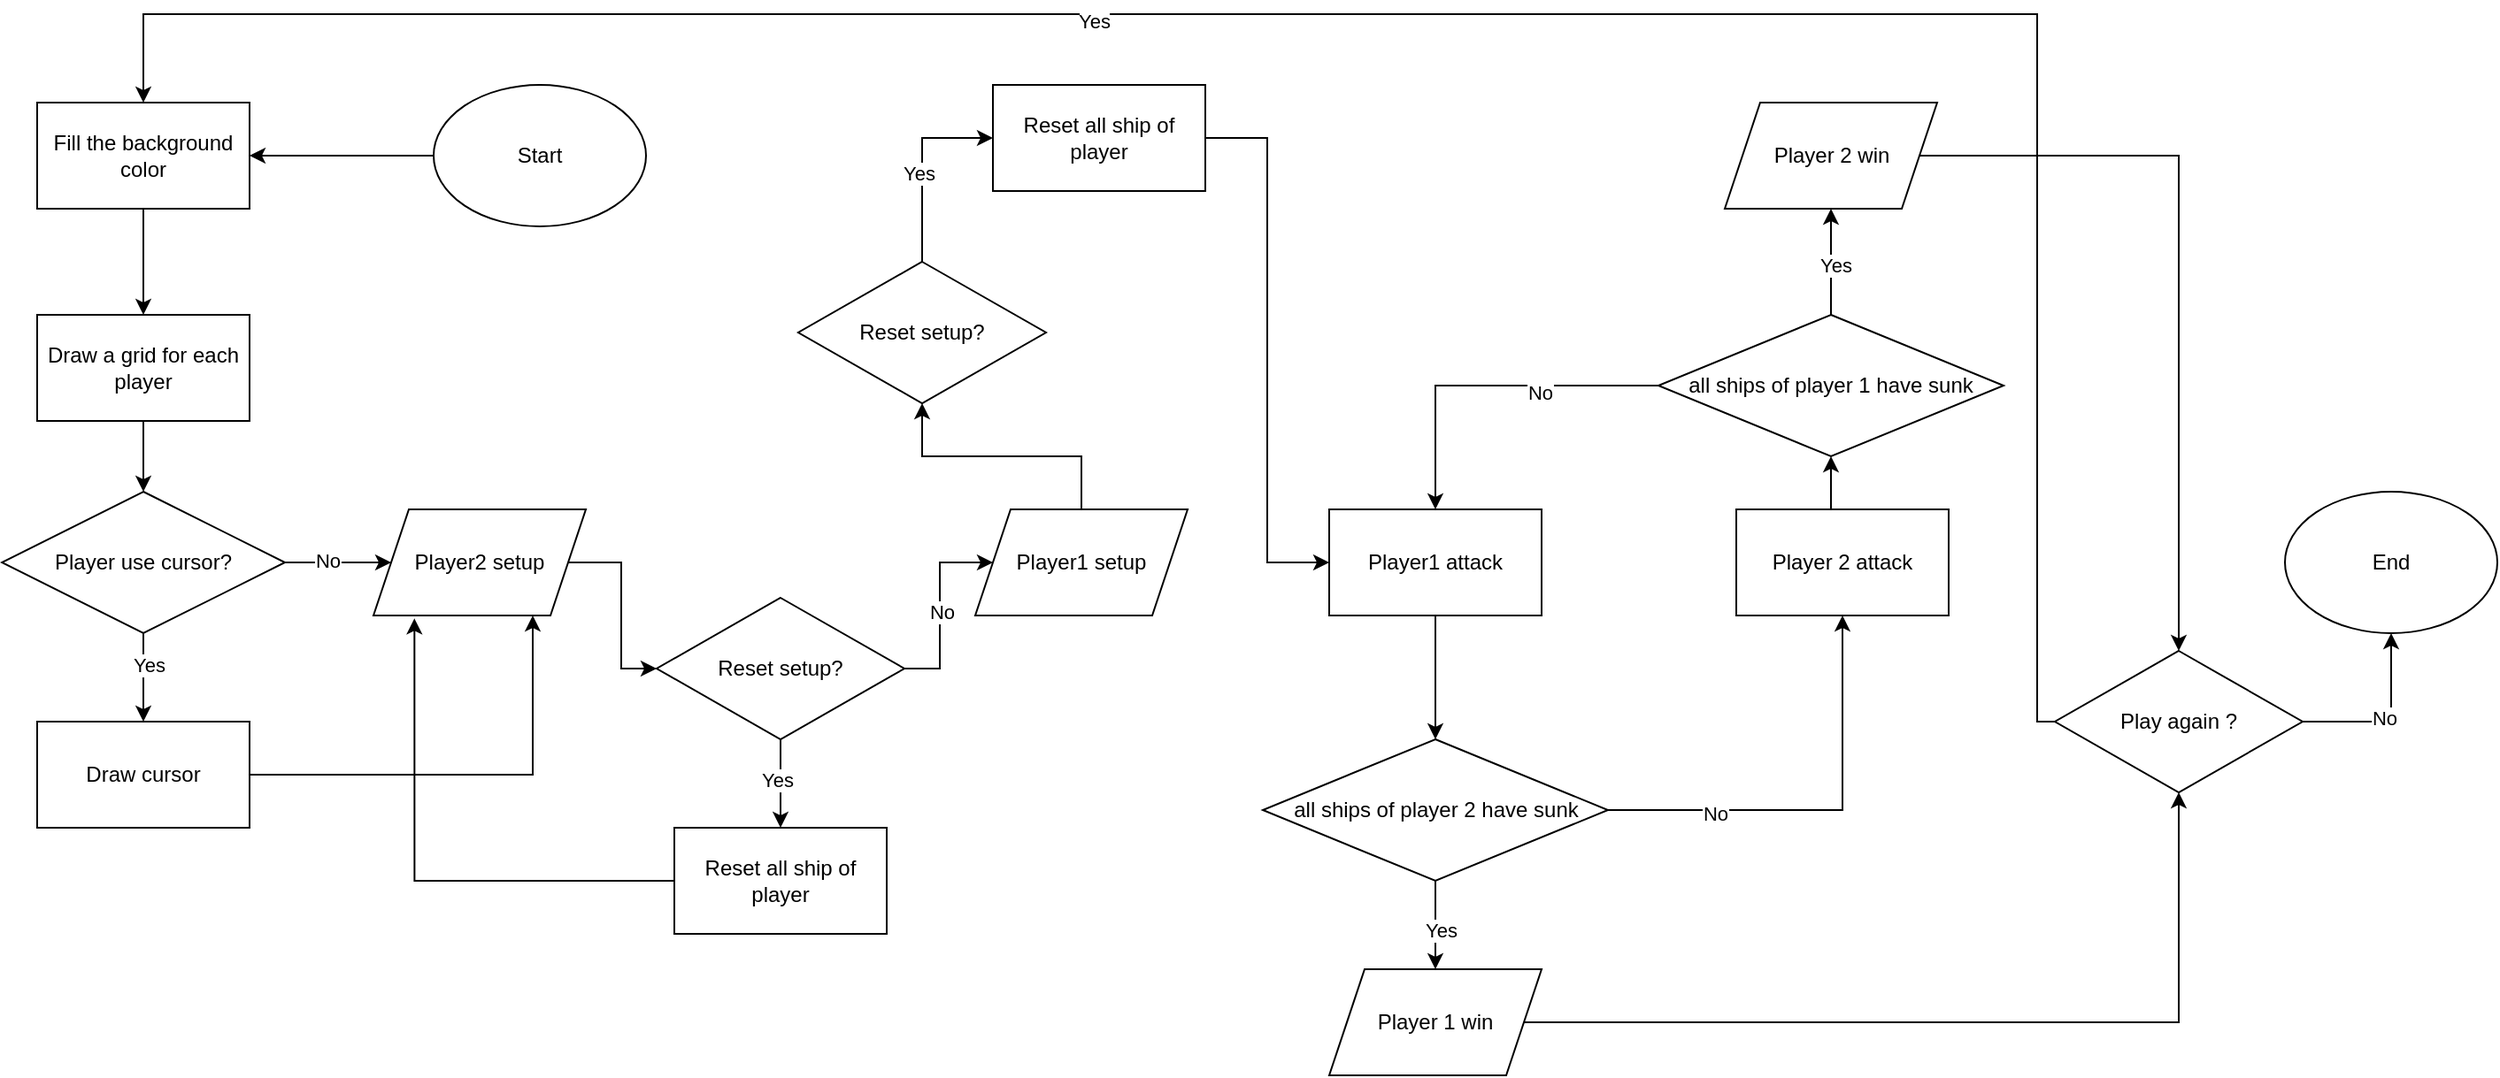 <mxfile version="22.1.3" type="google">
  <diagram id="C5RBs43oDa-KdzZeNtuy" name="Page-1">
    <mxGraphModel grid="1" page="1" gridSize="10" guides="1" tooltips="1" connect="1" arrows="1" fold="1" pageScale="1" pageWidth="827" pageHeight="1169" math="0" shadow="0">
      <root>
        <mxCell id="WIyWlLk6GJQsqaUBKTNV-0" />
        <mxCell id="WIyWlLk6GJQsqaUBKTNV-1" parent="WIyWlLk6GJQsqaUBKTNV-0" />
        <mxCell id="57x83o_NCa7N06Ixr5td-11" value="" style="edgeStyle=orthogonalEdgeStyle;rounded=0;orthogonalLoop=1;jettySize=auto;html=1;" edge="1" parent="WIyWlLk6GJQsqaUBKTNV-1" source="57x83o_NCa7N06Ixr5td-0" target="57x83o_NCa7N06Ixr5td-9">
          <mxGeometry relative="1" as="geometry" />
        </mxCell>
        <mxCell id="57x83o_NCa7N06Ixr5td-0" value="Start" style="ellipse;whiteSpace=wrap;html=1;" vertex="1" parent="WIyWlLk6GJQsqaUBKTNV-1">
          <mxGeometry x="354" y="120" width="120" height="80" as="geometry" />
        </mxCell>
        <mxCell id="57x83o_NCa7N06Ixr5td-46" style="edgeStyle=orthogonalEdgeStyle;rounded=0;orthogonalLoop=1;jettySize=auto;html=1;exitX=1;exitY=0.5;exitDx=0;exitDy=0;entryX=0;entryY=0.5;entryDx=0;entryDy=0;" edge="1" parent="WIyWlLk6GJQsqaUBKTNV-1" source="57x83o_NCa7N06Ixr5td-3" target="57x83o_NCa7N06Ixr5td-31">
          <mxGeometry relative="1" as="geometry" />
        </mxCell>
        <mxCell id="57x83o_NCa7N06Ixr5td-3" value="Player2 setup" style="shape=parallelogram;perimeter=parallelogramPerimeter;whiteSpace=wrap;html=1;fixedSize=1;" vertex="1" parent="WIyWlLk6GJQsqaUBKTNV-1">
          <mxGeometry x="320" y="360" width="120" height="60" as="geometry" />
        </mxCell>
        <mxCell id="57x83o_NCa7N06Ixr5td-51" style="edgeStyle=orthogonalEdgeStyle;rounded=0;orthogonalLoop=1;jettySize=auto;html=1;exitX=0.5;exitY=0;exitDx=0;exitDy=0;entryX=0.5;entryY=1;entryDx=0;entryDy=0;" edge="1" parent="WIyWlLk6GJQsqaUBKTNV-1" source="57x83o_NCa7N06Ixr5td-5" target="57x83o_NCa7N06Ixr5td-39">
          <mxGeometry relative="1" as="geometry" />
        </mxCell>
        <mxCell id="57x83o_NCa7N06Ixr5td-5" value="Player1 setup" style="shape=parallelogram;perimeter=parallelogramPerimeter;whiteSpace=wrap;html=1;fixedSize=1;" vertex="1" parent="WIyWlLk6GJQsqaUBKTNV-1">
          <mxGeometry x="660" y="360" width="120" height="60" as="geometry" />
        </mxCell>
        <mxCell id="57x83o_NCa7N06Ixr5td-12" value="" style="edgeStyle=orthogonalEdgeStyle;rounded=0;orthogonalLoop=1;jettySize=auto;html=1;" edge="1" parent="WIyWlLk6GJQsqaUBKTNV-1" source="57x83o_NCa7N06Ixr5td-9" target="57x83o_NCa7N06Ixr5td-10">
          <mxGeometry relative="1" as="geometry" />
        </mxCell>
        <mxCell id="57x83o_NCa7N06Ixr5td-9" value="Fill the background color" style="rounded=0;whiteSpace=wrap;html=1;" vertex="1" parent="WIyWlLk6GJQsqaUBKTNV-1">
          <mxGeometry x="130" y="130" width="120" height="60" as="geometry" />
        </mxCell>
        <mxCell id="57x83o_NCa7N06Ixr5td-17" value="" style="edgeStyle=orthogonalEdgeStyle;rounded=0;orthogonalLoop=1;jettySize=auto;html=1;" edge="1" parent="WIyWlLk6GJQsqaUBKTNV-1" source="57x83o_NCa7N06Ixr5td-10" target="57x83o_NCa7N06Ixr5td-13">
          <mxGeometry relative="1" as="geometry" />
        </mxCell>
        <mxCell id="57x83o_NCa7N06Ixr5td-10" value="Draw a grid for each player" style="rounded=0;whiteSpace=wrap;html=1;" vertex="1" parent="WIyWlLk6GJQsqaUBKTNV-1">
          <mxGeometry x="130" y="250" width="120" height="60" as="geometry" />
        </mxCell>
        <mxCell id="57x83o_NCa7N06Ixr5td-16" value="" style="edgeStyle=orthogonalEdgeStyle;rounded=0;orthogonalLoop=1;jettySize=auto;html=1;" edge="1" parent="WIyWlLk6GJQsqaUBKTNV-1" source="57x83o_NCa7N06Ixr5td-13" target="57x83o_NCa7N06Ixr5td-15">
          <mxGeometry relative="1" as="geometry" />
        </mxCell>
        <mxCell id="57x83o_NCa7N06Ixr5td-22" value="Yes" style="edgeLabel;html=1;align=center;verticalAlign=middle;resizable=0;points=[];" connectable="0" vertex="1" parent="57x83o_NCa7N06Ixr5td-16">
          <mxGeometry x="-0.28" y="3" relative="1" as="geometry">
            <mxPoint as="offset" />
          </mxGeometry>
        </mxCell>
        <mxCell id="57x83o_NCa7N06Ixr5td-24" value="" style="edgeStyle=orthogonalEdgeStyle;rounded=0;orthogonalLoop=1;jettySize=auto;html=1;" edge="1" parent="WIyWlLk6GJQsqaUBKTNV-1" source="57x83o_NCa7N06Ixr5td-13" target="57x83o_NCa7N06Ixr5td-3">
          <mxGeometry relative="1" as="geometry" />
        </mxCell>
        <mxCell id="57x83o_NCa7N06Ixr5td-26" value="No" style="edgeLabel;html=1;align=center;verticalAlign=middle;resizable=0;points=[];" connectable="0" vertex="1" parent="57x83o_NCa7N06Ixr5td-24">
          <mxGeometry x="-0.2" y="1" relative="1" as="geometry">
            <mxPoint as="offset" />
          </mxGeometry>
        </mxCell>
        <mxCell id="57x83o_NCa7N06Ixr5td-13" value="Player use cursor?" style="rhombus;whiteSpace=wrap;html=1;" vertex="1" parent="WIyWlLk6GJQsqaUBKTNV-1">
          <mxGeometry x="110" y="350" width="160" height="80" as="geometry" />
        </mxCell>
        <mxCell id="57x83o_NCa7N06Ixr5td-59" style="edgeStyle=orthogonalEdgeStyle;rounded=0;orthogonalLoop=1;jettySize=auto;html=1;exitX=1;exitY=0.5;exitDx=0;exitDy=0;entryX=0.75;entryY=1;entryDx=0;entryDy=0;" edge="1" parent="WIyWlLk6GJQsqaUBKTNV-1" source="57x83o_NCa7N06Ixr5td-15" target="57x83o_NCa7N06Ixr5td-3">
          <mxGeometry relative="1" as="geometry" />
        </mxCell>
        <mxCell id="57x83o_NCa7N06Ixr5td-15" value="Draw cursor" style="whiteSpace=wrap;html=1;" vertex="1" parent="WIyWlLk6GJQsqaUBKTNV-1">
          <mxGeometry x="130" y="480" width="120" height="60" as="geometry" />
        </mxCell>
        <mxCell id="57x83o_NCa7N06Ixr5td-37" value="" style="edgeStyle=orthogonalEdgeStyle;rounded=0;orthogonalLoop=1;jettySize=auto;html=1;" edge="1" parent="WIyWlLk6GJQsqaUBKTNV-1" source="57x83o_NCa7N06Ixr5td-31" target="57x83o_NCa7N06Ixr5td-36">
          <mxGeometry relative="1" as="geometry" />
        </mxCell>
        <mxCell id="57x83o_NCa7N06Ixr5td-38" value="Yes" style="edgeLabel;html=1;align=center;verticalAlign=middle;resizable=0;points=[];" connectable="0" vertex="1" parent="57x83o_NCa7N06Ixr5td-37">
          <mxGeometry x="-0.089" y="-2" relative="1" as="geometry">
            <mxPoint as="offset" />
          </mxGeometry>
        </mxCell>
        <mxCell id="57x83o_NCa7N06Ixr5td-36" value="Reset all ship of player" style="whiteSpace=wrap;html=1;" vertex="1" parent="WIyWlLk6GJQsqaUBKTNV-1">
          <mxGeometry x="490" y="540" width="120" height="60" as="geometry" />
        </mxCell>
        <mxCell id="57x83o_NCa7N06Ixr5td-55" style="edgeStyle=orthogonalEdgeStyle;rounded=0;orthogonalLoop=1;jettySize=auto;html=1;entryX=0;entryY=0.5;entryDx=0;entryDy=0;" edge="1" parent="WIyWlLk6GJQsqaUBKTNV-1" source="57x83o_NCa7N06Ixr5td-39" target="57x83o_NCa7N06Ixr5td-54">
          <mxGeometry relative="1" as="geometry" />
        </mxCell>
        <mxCell id="57x83o_NCa7N06Ixr5td-56" value="Yes" style="edgeLabel;html=1;align=center;verticalAlign=middle;resizable=0;points=[];" connectable="0" vertex="1" parent="57x83o_NCa7N06Ixr5td-55">
          <mxGeometry x="-0.086" y="2" relative="1" as="geometry">
            <mxPoint as="offset" />
          </mxGeometry>
        </mxCell>
        <mxCell id="57x83o_NCa7N06Ixr5td-39" value="Reset setup?" style="rhombus;whiteSpace=wrap;html=1;" vertex="1" parent="WIyWlLk6GJQsqaUBKTNV-1">
          <mxGeometry x="560" y="220" width="140" height="80" as="geometry" />
        </mxCell>
        <mxCell id="57x83o_NCa7N06Ixr5td-48" style="edgeStyle=orthogonalEdgeStyle;rounded=0;orthogonalLoop=1;jettySize=auto;html=1;entryX=0;entryY=0.5;entryDx=0;entryDy=0;" edge="1" parent="WIyWlLk6GJQsqaUBKTNV-1" source="57x83o_NCa7N06Ixr5td-31" target="57x83o_NCa7N06Ixr5td-5">
          <mxGeometry relative="1" as="geometry" />
        </mxCell>
        <mxCell id="57x83o_NCa7N06Ixr5td-49" value="No" style="edgeLabel;html=1;align=center;verticalAlign=middle;resizable=0;points=[];" connectable="0" vertex="1" parent="57x83o_NCa7N06Ixr5td-48">
          <mxGeometry x="-0.05" y="-1" relative="1" as="geometry">
            <mxPoint as="offset" />
          </mxGeometry>
        </mxCell>
        <mxCell id="57x83o_NCa7N06Ixr5td-31" value="Reset setup?" style="rhombus;whiteSpace=wrap;html=1;" vertex="1" parent="WIyWlLk6GJQsqaUBKTNV-1">
          <mxGeometry x="480" y="410" width="140" height="80" as="geometry" />
        </mxCell>
        <mxCell id="57x83o_NCa7N06Ixr5td-58" style="edgeStyle=orthogonalEdgeStyle;rounded=0;orthogonalLoop=1;jettySize=auto;html=1;exitX=1;exitY=0.5;exitDx=0;exitDy=0;entryX=0;entryY=0.5;entryDx=0;entryDy=0;" edge="1" parent="WIyWlLk6GJQsqaUBKTNV-1" source="57x83o_NCa7N06Ixr5td-54" target="57x83o_NCa7N06Ixr5td-57">
          <mxGeometry relative="1" as="geometry">
            <mxPoint x="840" y="400" as="targetPoint" />
          </mxGeometry>
        </mxCell>
        <mxCell id="57x83o_NCa7N06Ixr5td-54" value="Reset all ship of player" style="whiteSpace=wrap;html=1;" vertex="1" parent="WIyWlLk6GJQsqaUBKTNV-1">
          <mxGeometry x="670" y="120" width="120" height="60" as="geometry" />
        </mxCell>
        <mxCell id="57x83o_NCa7N06Ixr5td-67" value="" style="edgeStyle=orthogonalEdgeStyle;rounded=0;orthogonalLoop=1;jettySize=auto;html=1;" edge="1" parent="WIyWlLk6GJQsqaUBKTNV-1" source="57x83o_NCa7N06Ixr5td-57" target="57x83o_NCa7N06Ixr5td-65">
          <mxGeometry relative="1" as="geometry" />
        </mxCell>
        <mxCell id="57x83o_NCa7N06Ixr5td-57" value="Player1 attack" style="rounded=0;whiteSpace=wrap;html=1;" vertex="1" parent="WIyWlLk6GJQsqaUBKTNV-1">
          <mxGeometry x="860" y="360" width="120" height="60" as="geometry" />
        </mxCell>
        <mxCell id="57x83o_NCa7N06Ixr5td-60" style="edgeStyle=orthogonalEdgeStyle;rounded=0;orthogonalLoop=1;jettySize=auto;html=1;exitX=0;exitY=0.5;exitDx=0;exitDy=0;entryX=0.193;entryY=1.028;entryDx=0;entryDy=0;entryPerimeter=0;" edge="1" parent="WIyWlLk6GJQsqaUBKTNV-1" source="57x83o_NCa7N06Ixr5td-36" target="57x83o_NCa7N06Ixr5td-3">
          <mxGeometry relative="1" as="geometry" />
        </mxCell>
        <mxCell id="57x83o_NCa7N06Ixr5td-69" style="edgeStyle=orthogonalEdgeStyle;rounded=0;orthogonalLoop=1;jettySize=auto;html=1;entryX=0.5;entryY=1;entryDx=0;entryDy=0;" edge="1" parent="WIyWlLk6GJQsqaUBKTNV-1" source="57x83o_NCa7N06Ixr5td-65" target="57x83o_NCa7N06Ixr5td-68">
          <mxGeometry relative="1" as="geometry" />
        </mxCell>
        <mxCell id="57x83o_NCa7N06Ixr5td-71" value="No" style="edgeLabel;html=1;align=center;verticalAlign=middle;resizable=0;points=[];" connectable="0" vertex="1" parent="57x83o_NCa7N06Ixr5td-69">
          <mxGeometry x="-0.507" y="-2" relative="1" as="geometry">
            <mxPoint as="offset" />
          </mxGeometry>
        </mxCell>
        <mxCell id="57x83o_NCa7N06Ixr5td-73" value="" style="edgeStyle=orthogonalEdgeStyle;rounded=0;orthogonalLoop=1;jettySize=auto;html=1;" edge="1" parent="WIyWlLk6GJQsqaUBKTNV-1" source="57x83o_NCa7N06Ixr5td-65" target="57x83o_NCa7N06Ixr5td-72">
          <mxGeometry relative="1" as="geometry" />
        </mxCell>
        <mxCell id="57x83o_NCa7N06Ixr5td-74" value="Yes" style="edgeLabel;html=1;align=center;verticalAlign=middle;resizable=0;points=[];" connectable="0" vertex="1" parent="57x83o_NCa7N06Ixr5td-73">
          <mxGeometry x="0.111" y="3" relative="1" as="geometry">
            <mxPoint as="offset" />
          </mxGeometry>
        </mxCell>
        <mxCell id="57x83o_NCa7N06Ixr5td-65" value="all ships of player 2 have sunk" style="rhombus;whiteSpace=wrap;html=1;" vertex="1" parent="WIyWlLk6GJQsqaUBKTNV-1">
          <mxGeometry x="822.5" y="490" width="195" height="80" as="geometry" />
        </mxCell>
        <mxCell id="57x83o_NCa7N06Ixr5td-76" style="edgeStyle=orthogonalEdgeStyle;rounded=0;orthogonalLoop=1;jettySize=auto;html=1;exitX=0.5;exitY=0;exitDx=0;exitDy=0;entryX=0.5;entryY=1;entryDx=0;entryDy=0;" edge="1" parent="WIyWlLk6GJQsqaUBKTNV-1" source="57x83o_NCa7N06Ixr5td-68" target="57x83o_NCa7N06Ixr5td-75">
          <mxGeometry relative="1" as="geometry" />
        </mxCell>
        <mxCell id="57x83o_NCa7N06Ixr5td-68" value="Player 2 attack" style="rounded=0;whiteSpace=wrap;html=1;" vertex="1" parent="WIyWlLk6GJQsqaUBKTNV-1">
          <mxGeometry x="1090" y="360" width="120" height="60" as="geometry" />
        </mxCell>
        <mxCell id="57x83o_NCa7N06Ixr5td-90" style="edgeStyle=orthogonalEdgeStyle;rounded=0;orthogonalLoop=1;jettySize=auto;html=1;entryX=0.5;entryY=1;entryDx=0;entryDy=0;" edge="1" parent="WIyWlLk6GJQsqaUBKTNV-1" source="57x83o_NCa7N06Ixr5td-72" target="57x83o_NCa7N06Ixr5td-88">
          <mxGeometry relative="1" as="geometry" />
        </mxCell>
        <mxCell id="57x83o_NCa7N06Ixr5td-72" value="Player 1 win" style="shape=parallelogram;perimeter=parallelogramPerimeter;whiteSpace=wrap;html=1;fixedSize=1;" vertex="1" parent="WIyWlLk6GJQsqaUBKTNV-1">
          <mxGeometry x="860" y="620" width="120" height="60" as="geometry" />
        </mxCell>
        <mxCell id="57x83o_NCa7N06Ixr5td-77" style="edgeStyle=orthogonalEdgeStyle;rounded=0;orthogonalLoop=1;jettySize=auto;html=1;exitX=0;exitY=0.5;exitDx=0;exitDy=0;entryX=0.5;entryY=0;entryDx=0;entryDy=0;" edge="1" parent="WIyWlLk6GJQsqaUBKTNV-1" source="57x83o_NCa7N06Ixr5td-75" target="57x83o_NCa7N06Ixr5td-57">
          <mxGeometry relative="1" as="geometry" />
        </mxCell>
        <mxCell id="57x83o_NCa7N06Ixr5td-78" value="No" style="edgeLabel;html=1;align=center;verticalAlign=middle;resizable=0;points=[];" connectable="0" vertex="1" parent="57x83o_NCa7N06Ixr5td-77">
          <mxGeometry x="-0.31" y="4" relative="1" as="geometry">
            <mxPoint as="offset" />
          </mxGeometry>
        </mxCell>
        <mxCell id="57x83o_NCa7N06Ixr5td-84" style="edgeStyle=orthogonalEdgeStyle;rounded=0;orthogonalLoop=1;jettySize=auto;html=1;exitX=0.5;exitY=0;exitDx=0;exitDy=0;entryX=0.5;entryY=1;entryDx=0;entryDy=0;" edge="1" parent="WIyWlLk6GJQsqaUBKTNV-1" source="57x83o_NCa7N06Ixr5td-75" target="57x83o_NCa7N06Ixr5td-81">
          <mxGeometry relative="1" as="geometry" />
        </mxCell>
        <mxCell id="57x83o_NCa7N06Ixr5td-85" value="Yes" style="edgeLabel;html=1;align=center;verticalAlign=middle;resizable=0;points=[];" connectable="0" vertex="1" parent="57x83o_NCa7N06Ixr5td-84">
          <mxGeometry x="-0.043" y="-2" relative="1" as="geometry">
            <mxPoint as="offset" />
          </mxGeometry>
        </mxCell>
        <mxCell id="57x83o_NCa7N06Ixr5td-75" value="all ships of player 1 have sunk" style="rhombus;whiteSpace=wrap;html=1;" vertex="1" parent="WIyWlLk6GJQsqaUBKTNV-1">
          <mxGeometry x="1046" y="250" width="195" height="80" as="geometry" />
        </mxCell>
        <mxCell id="57x83o_NCa7N06Ixr5td-89" style="edgeStyle=orthogonalEdgeStyle;rounded=0;orthogonalLoop=1;jettySize=auto;html=1;entryX=0.5;entryY=0;entryDx=0;entryDy=0;" edge="1" parent="WIyWlLk6GJQsqaUBKTNV-1" source="57x83o_NCa7N06Ixr5td-81" target="57x83o_NCa7N06Ixr5td-88">
          <mxGeometry relative="1" as="geometry" />
        </mxCell>
        <mxCell id="57x83o_NCa7N06Ixr5td-81" value="Player 2 win" style="shape=parallelogram;perimeter=parallelogramPerimeter;whiteSpace=wrap;html=1;fixedSize=1;" vertex="1" parent="WIyWlLk6GJQsqaUBKTNV-1">
          <mxGeometry x="1083.5" y="130" width="120" height="60" as="geometry" />
        </mxCell>
        <mxCell id="57x83o_NCa7N06Ixr5td-86" value="End" style="ellipse;whiteSpace=wrap;html=1;" vertex="1" parent="WIyWlLk6GJQsqaUBKTNV-1">
          <mxGeometry x="1400" y="350" width="120" height="80" as="geometry" />
        </mxCell>
        <mxCell id="57x83o_NCa7N06Ixr5td-92" style="edgeStyle=orthogonalEdgeStyle;rounded=0;orthogonalLoop=1;jettySize=auto;html=1;exitX=0;exitY=0.5;exitDx=0;exitDy=0;entryX=0.5;entryY=0;entryDx=0;entryDy=0;" edge="1" parent="WIyWlLk6GJQsqaUBKTNV-1" source="57x83o_NCa7N06Ixr5td-88" target="57x83o_NCa7N06Ixr5td-9">
          <mxGeometry relative="1" as="geometry">
            <Array as="points">
              <mxPoint x="1260" y="480" />
              <mxPoint x="1260" y="80" />
              <mxPoint x="190" y="80" />
            </Array>
          </mxGeometry>
        </mxCell>
        <mxCell id="57x83o_NCa7N06Ixr5td-93" value="Yes" style="edgeLabel;html=1;align=center;verticalAlign=middle;resizable=0;points=[];" connectable="0" vertex="1" parent="57x83o_NCa7N06Ixr5td-92">
          <mxGeometry x="0.233" y="4" relative="1" as="geometry">
            <mxPoint as="offset" />
          </mxGeometry>
        </mxCell>
        <mxCell id="57x83o_NCa7N06Ixr5td-94" style="edgeStyle=orthogonalEdgeStyle;rounded=0;orthogonalLoop=1;jettySize=auto;html=1;exitX=1;exitY=0.5;exitDx=0;exitDy=0;entryX=0.5;entryY=1;entryDx=0;entryDy=0;" edge="1" parent="WIyWlLk6GJQsqaUBKTNV-1" source="57x83o_NCa7N06Ixr5td-88" target="57x83o_NCa7N06Ixr5td-86">
          <mxGeometry relative="1" as="geometry" />
        </mxCell>
        <mxCell id="57x83o_NCa7N06Ixr5td-95" value="No" style="edgeLabel;html=1;align=center;verticalAlign=middle;resizable=0;points=[];" connectable="0" vertex="1" parent="57x83o_NCa7N06Ixr5td-94">
          <mxGeometry x="-0.08" y="2" relative="1" as="geometry">
            <mxPoint as="offset" />
          </mxGeometry>
        </mxCell>
        <mxCell id="57x83o_NCa7N06Ixr5td-88" value="Play again ?" style="rhombus;whiteSpace=wrap;html=1;" vertex="1" parent="WIyWlLk6GJQsqaUBKTNV-1">
          <mxGeometry x="1270" y="440" width="140" height="80" as="geometry" />
        </mxCell>
      </root>
    </mxGraphModel>
  </diagram>
</mxfile>
